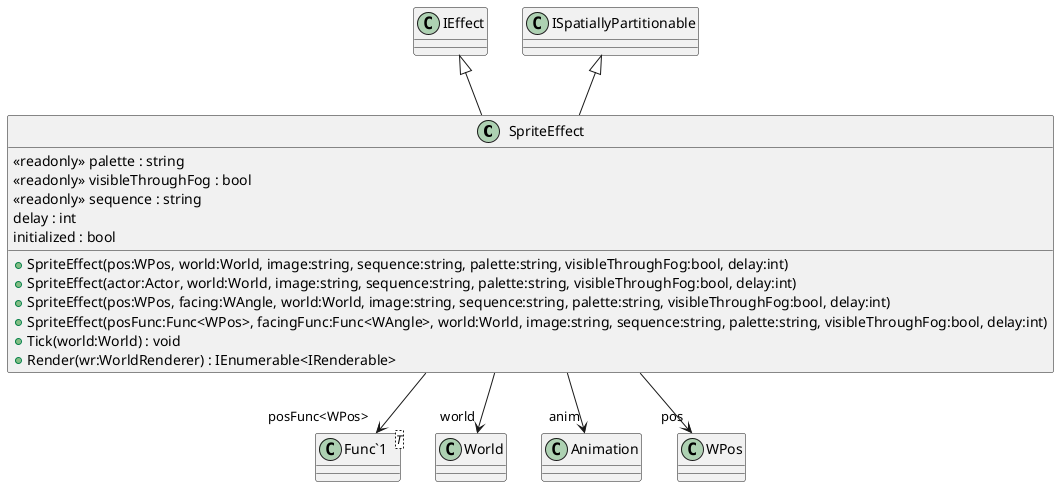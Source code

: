 @startuml
class SpriteEffect {
    <<readonly>> palette : string
    <<readonly>> visibleThroughFog : bool
    <<readonly>> sequence : string
    delay : int
    initialized : bool
    + SpriteEffect(pos:WPos, world:World, image:string, sequence:string, palette:string, visibleThroughFog:bool, delay:int)
    + SpriteEffect(actor:Actor, world:World, image:string, sequence:string, palette:string, visibleThroughFog:bool, delay:int)
    + SpriteEffect(pos:WPos, facing:WAngle, world:World, image:string, sequence:string, palette:string, visibleThroughFog:bool, delay:int)
    + SpriteEffect(posFunc:Func<WPos>, facingFunc:Func<WAngle>, world:World, image:string, sequence:string, palette:string, visibleThroughFog:bool, delay:int)
    + Tick(world:World) : void
    + Render(wr:WorldRenderer) : IEnumerable<IRenderable>
}
class "Func`1"<T> {
}
IEffect <|-- SpriteEffect
ISpatiallyPartitionable <|-- SpriteEffect
SpriteEffect --> "world" World
SpriteEffect --> "anim" Animation
SpriteEffect --> "posFunc<WPos>" "Func`1"
SpriteEffect --> "pos" WPos
@enduml
